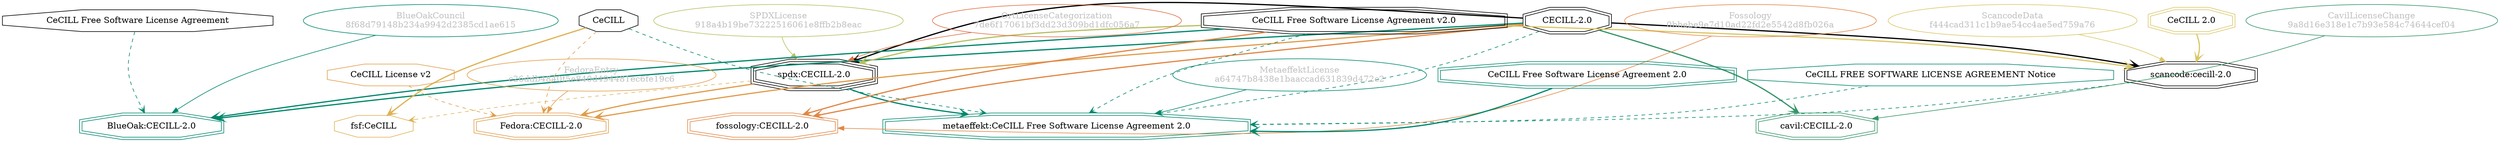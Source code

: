 strict digraph {
    node [shape=box];
    graph [splines=curved];
    1204 [label="SPDXLicense\n918a4b19be73222516061e8ffb2b8eac"
         ,fontcolor=gray
         ,color="#b8bf62"
         ,fillcolor="beige;1"
         ,shape=ellipse];
    1205 [label="spdx:CECILL-2.0"
         ,shape=tripleoctagon];
    1206 [label="CECILL-2.0"
         ,shape=doubleoctagon];
    1207 [label="CeCILL Free Software License Agreement v2.0"
         ,shape=doubleoctagon];
    6222 [label=CeCILL
         ,shape=octagon];
    6223 [label="FedoraEntry\nc26ddb4840f5e840d494481ec6fe19c6"
         ,fontcolor=gray
         ,color="#e09d4b"
         ,fillcolor="beige;1"
         ,shape=ellipse];
    6224 [label="Fedora:CECILL-2.0"
         ,color="#e09d4b"
         ,shape=doubleoctagon];
    6225 [label="CeCILL License v2"
         ,color="#e09d4b"
         ,shape=octagon];
    9368 [label="CeCILL Free Software License Agreement"
         ,shape=octagon];
    9372 [label="BlueOakCouncil\n8f68d79148b234a9942d2385cd1ae615"
         ,fontcolor=gray
         ,color="#00876c"
         ,fillcolor="beige;1"
         ,shape=ellipse];
    9373 [label="BlueOak:CECILL-2.0"
         ,color="#00876c"
         ,shape=doubleoctagon];
    10117 [label="fsf:CeCILL"
          ,color="#deb256"
          ,shape=octagon];
    13666 [label="ScancodeData\nf444cad311c1b9ae54cc4ae5ed759a76"
          ,fontcolor=gray
          ,color="#dac767"
          ,fillcolor="beige;1"
          ,shape=ellipse];
    13667 [label="scancode:cecill-2.0"
          ,shape=doubleoctagon];
    13668 [label="CeCILL 2.0"
          ,color="#dac767"
          ,shape=doubleoctagon];
    26230 [label="Fossology\n0bbebe9e7d10ad22fd2e5542d8fb026a"
          ,fontcolor=gray
          ,color="#e18745"
          ,fillcolor="beige;1"
          ,shape=ellipse];
    26231 [label="fossology:CECILL-2.0"
          ,color="#e18745"
          ,shape=doubleoctagon];
    28622 [label="OrtLicenseCategorization\n7de6f17061bf3dd23d309bd1dfc056a7"
          ,fontcolor=gray
          ,color="#e06f45"
          ,fillcolor="beige;1"
          ,shape=ellipse];
    36656 [label="CavilLicenseChange\n9a8d16e318e1c7b93e584c74644cef04"
          ,fontcolor=gray
          ,color="#379469"
          ,fillcolor="beige;1"
          ,shape=ellipse];
    36657 [label="cavil:CECILL-2.0"
          ,color="#379469"
          ,shape=doubleoctagon];
    40805 [label="MetaeffektLicense\na64747b8438e1baaccad631839d472c2"
          ,fontcolor=gray
          ,color="#00876c"
          ,fillcolor="beige;1"
          ,shape=ellipse];
    40806 [label="metaeffekt:CeCILL Free Software License Agreement 2.0"
          ,color="#00876c"
          ,shape=doubleoctagon];
    40807 [label="CeCILL Free Software License Agreement 2.0"
          ,color="#00876c"
          ,shape=doubleoctagon];
    40808 [label="CeCILL FREE SOFTWARE LICENSE AGREEMENT Notice"
          ,color="#00876c"
          ,shape=octagon];
    1204 -> 1205 [weight=0.5
                 ,color="#b8bf62"];
    1205 -> 6224 [style=bold
                 ,arrowhead=vee
                 ,weight=0.7
                 ,color="#e09d4b"];
    1205 -> 10117 [style=dashed
                  ,arrowhead=vee
                  ,weight=0.5
                  ,color="#deb256"];
    1205 -> 40806 [style=bold
                  ,arrowhead=vee
                  ,weight=0.7
                  ,color="#00876c"];
    1206 -> 1205 [style=bold
                 ,arrowhead=vee
                 ,weight=0.7];
    1206 -> 6224 [style=bold
                 ,arrowhead=vee
                 ,weight=0.7
                 ,color="#e09d4b"];
    1206 -> 9373 [style=bold
                 ,arrowhead=vee
                 ,weight=0.7
                 ,color="#00876c"];
    1206 -> 13667 [style=bold
                  ,arrowhead=vee
                  ,weight=0.7];
    1206 -> 26231 [style=bold
                  ,arrowhead=vee
                  ,weight=0.7
                  ,color="#e18745"];
    1206 -> 36657 [style=bold
                  ,arrowhead=vee
                  ,weight=0.7
                  ,color="#379469"];
    1206 -> 36657 [style=bold
                  ,arrowhead=vee
                  ,weight=0.7
                  ,color="#379469"];
    1206 -> 40806 [style=dashed
                  ,arrowhead=vee
                  ,weight=0.5
                  ,color="#00876c"];
    1207 -> 1205 [style=bold
                 ,arrowhead=vee
                 ,weight=0.7
                 ,color="#b8bf62"];
    1207 -> 9373 [style=bold
                 ,arrowhead=vee
                 ,weight=0.7
                 ,color="#00876c"];
    1207 -> 13667 [style=bold
                  ,arrowhead=vee
                  ,weight=0.7
                  ,color="#dac767"];
    1207 -> 26231 [style=bold
                  ,arrowhead=vee
                  ,weight=0.7
                  ,color="#e18745"];
    1207 -> 40806 [style=dashed
                  ,arrowhead=vee
                  ,weight=0.5
                  ,color="#00876c"];
    6222 -> 6224 [style=dashed
                 ,arrowhead=vee
                 ,weight=0.5
                 ,color="#e09d4b"];
    6222 -> 10117 [style=bold
                  ,arrowhead=vee
                  ,weight=0.7
                  ,color="#deb256"];
    6222 -> 40806 [style=dashed
                  ,arrowhead=vee
                  ,weight=0.5
                  ,color="#00876c"];
    6223 -> 6224 [weight=0.5
                 ,color="#e09d4b"];
    6225 -> 6224 [style=dashed
                 ,arrowhead=vee
                 ,weight=0.5
                 ,color="#e09d4b"];
    9368 -> 9373 [style=dashed
                 ,arrowhead=vee
                 ,weight=0.5
                 ,color="#00876c"];
    9372 -> 9373 [weight=0.5
                 ,color="#00876c"];
    13666 -> 13667 [weight=0.5
                   ,color="#dac767"];
    13667 -> 40806 [style=dashed
                   ,arrowhead=vee
                   ,weight=0.5
                   ,color="#00876c"];
    13668 -> 13667 [style=bold
                   ,arrowhead=vee
                   ,weight=0.7
                   ,color="#dac767"];
    26230 -> 26231 [weight=0.5
                   ,color="#e18745"];
    28622 -> 1205 [weight=0.5
                  ,color="#e06f45"];
    36656 -> 36657 [weight=0.5
                   ,color="#379469"];
    40805 -> 40806 [weight=0.5
                   ,color="#00876c"];
    40807 -> 40806 [style=bold
                   ,arrowhead=vee
                   ,weight=0.7
                   ,color="#00876c"];
    40808 -> 40806 [style=dashed
                   ,arrowhead=vee
                   ,weight=0.5
                   ,color="#00876c"];
}
